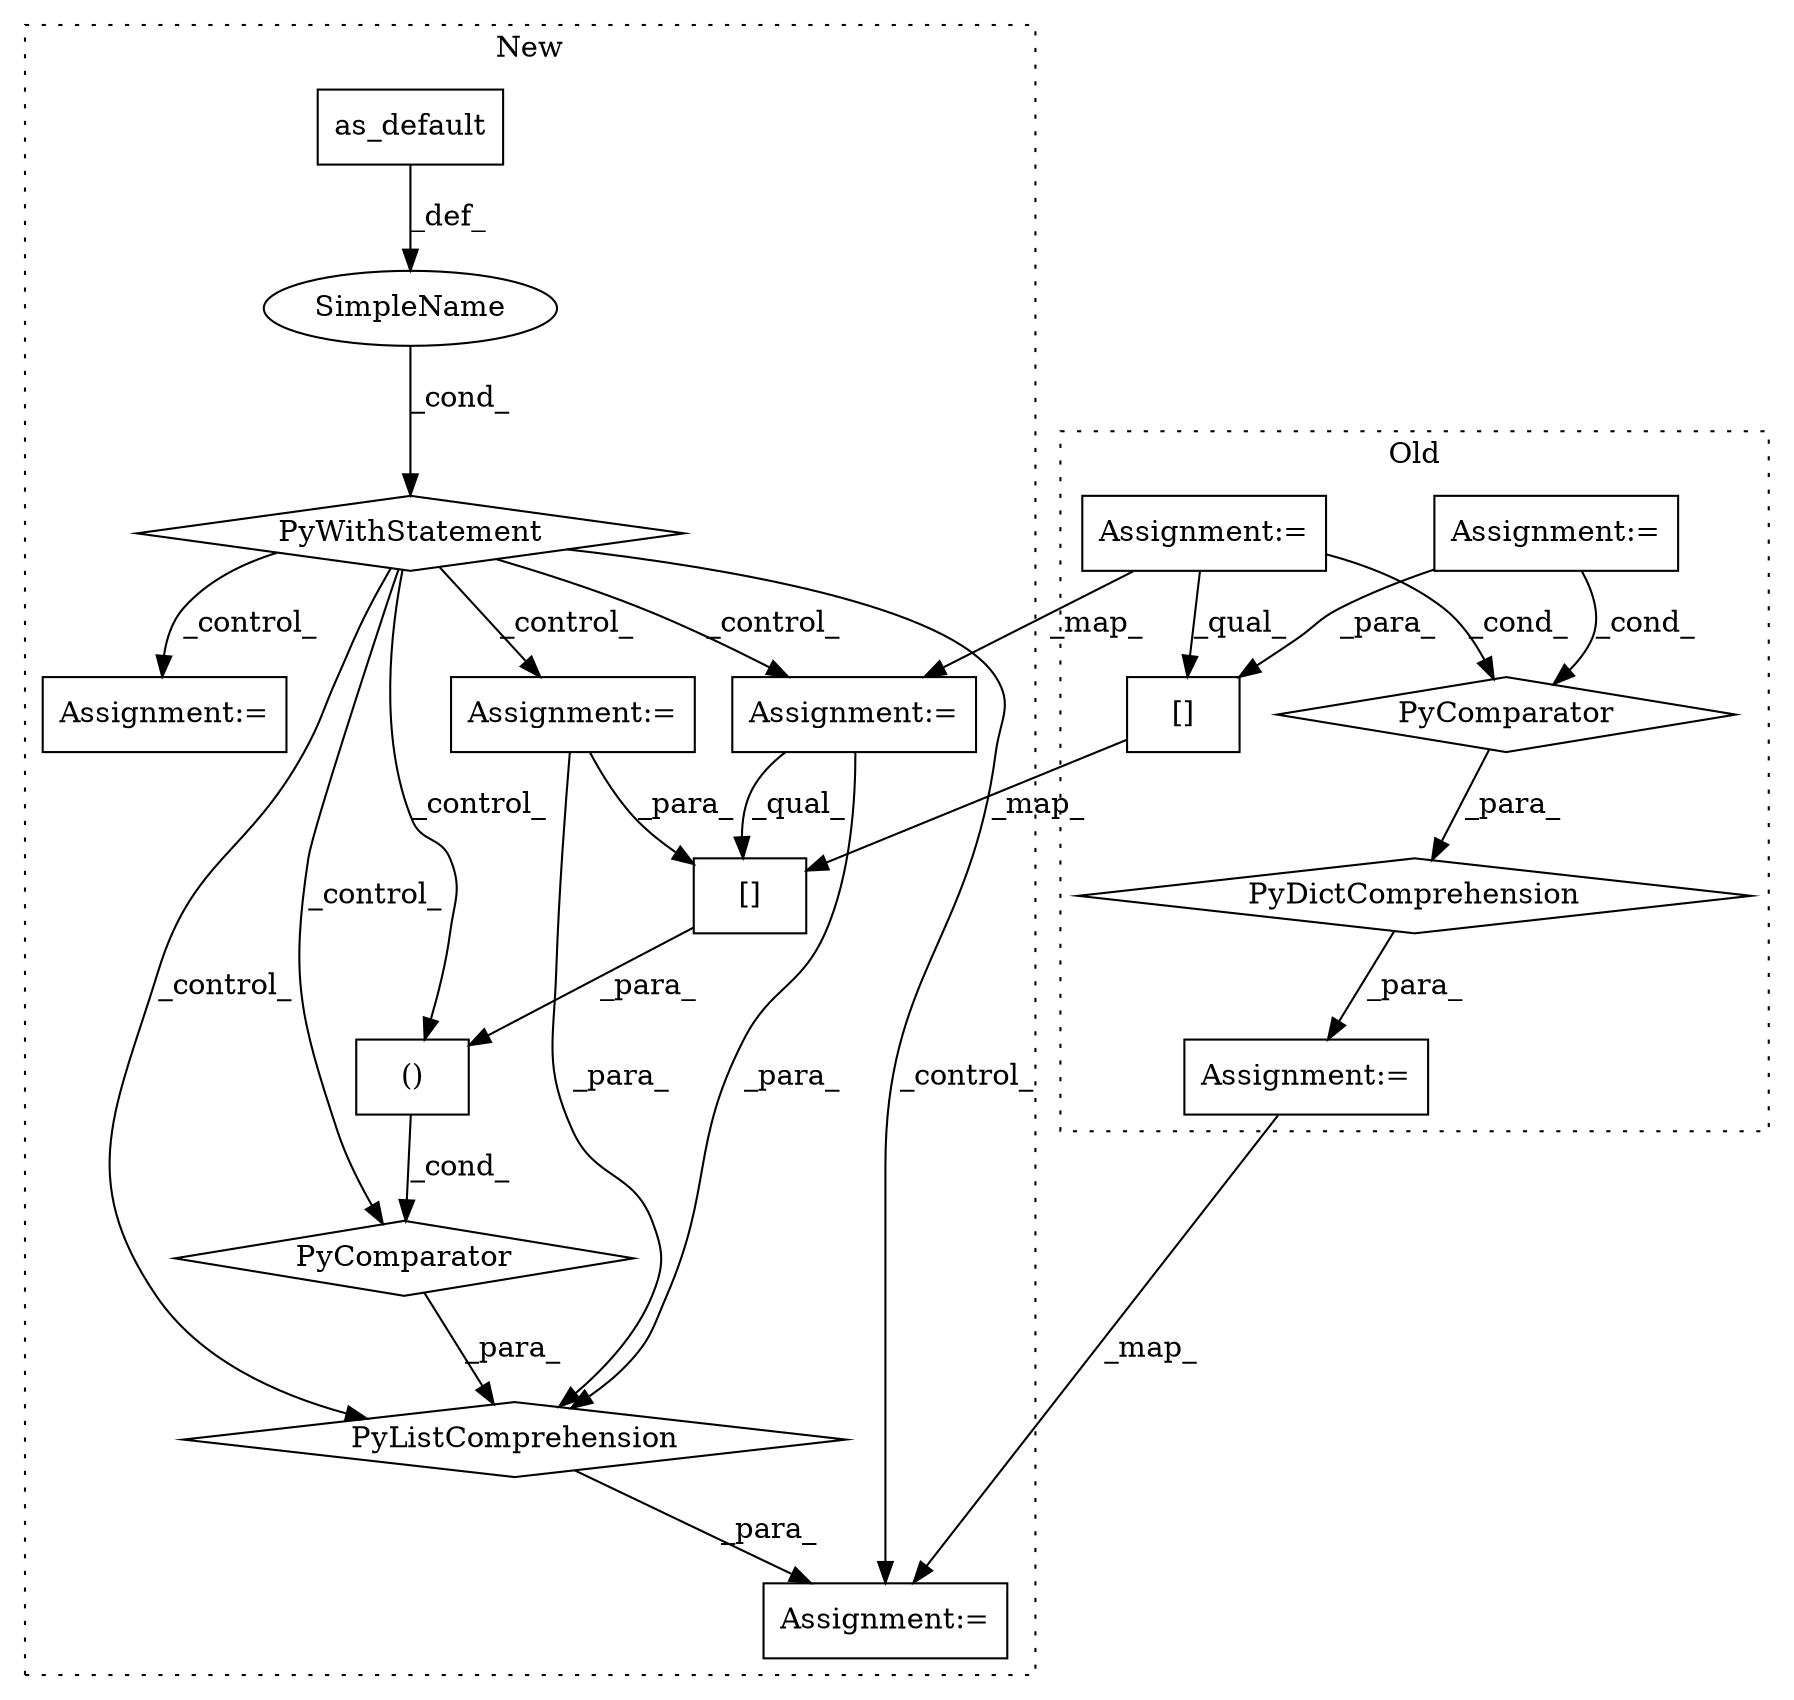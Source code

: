 digraph G {
subgraph cluster0 {
1 [label="PyDictComprehension" a="110" s="12363" l="152" shape="diamond"];
3 [label="Assignment:=" a="7" s="12457" l="50" shape="box"];
4 [label="PyComparator" a="113" s="12457" l="50" shape="diamond"];
9 [label="[]" a="2" s="12363,12375" l="8,1" shape="box"];
14 [label="Assignment:=" a="7" s="12305" l="1" shape="box"];
17 [label="Assignment:=" a="7" s="12351" l="12" shape="box"];
label = "Old";
style="dotted";
}
subgraph cluster1 {
2 [label="PyWithStatement" a="104" s="13073,13124" l="10,2" shape="diamond"];
5 [label="Assignment:=" a="7" s="13138" l="5" shape="box"];
6 [label="SimpleName" a="42" s="" l="" shape="ellipse"];
7 [label="Assignment:=" a="7" s="13338" l="50" shape="box"];
8 [label="PyComparator" a="113" s="13338" l="50" shape="diamond"];
10 [label="[]" a="2" s="13227,13239" l="8,1" shape="box"];
11 [label="as_default" a="32" s="13112" l="12" shape="box"];
12 [label="()" a="106" s="13227" l="31" shape="box"];
13 [label="PyListComprehension" a="109" s="13227" l="176" shape="diamond"];
15 [label="Assignment:=" a="7" s="13158" l="1" shape="box"];
16 [label="Assignment:=" a="7" s="13206" l="21" shape="box"];
label = "New";
style="dotted";
}
1 -> 17 [label="_para_"];
2 -> 8 [label="_control_"];
2 -> 12 [label="_control_"];
2 -> 13 [label="_control_"];
2 -> 16 [label="_control_"];
2 -> 15 [label="_control_"];
2 -> 5 [label="_control_"];
2 -> 7 [label="_control_"];
3 -> 4 [label="_cond_"];
3 -> 9 [label="_para_"];
4 -> 1 [label="_para_"];
6 -> 2 [label="_cond_"];
7 -> 10 [label="_para_"];
7 -> 13 [label="_para_"];
8 -> 13 [label="_para_"];
9 -> 10 [label="_map_"];
10 -> 12 [label="_para_"];
11 -> 6 [label="_def_"];
12 -> 8 [label="_cond_"];
13 -> 16 [label="_para_"];
14 -> 4 [label="_cond_"];
14 -> 9 [label="_qual_"];
14 -> 15 [label="_map_"];
15 -> 10 [label="_qual_"];
15 -> 13 [label="_para_"];
17 -> 16 [label="_map_"];
}